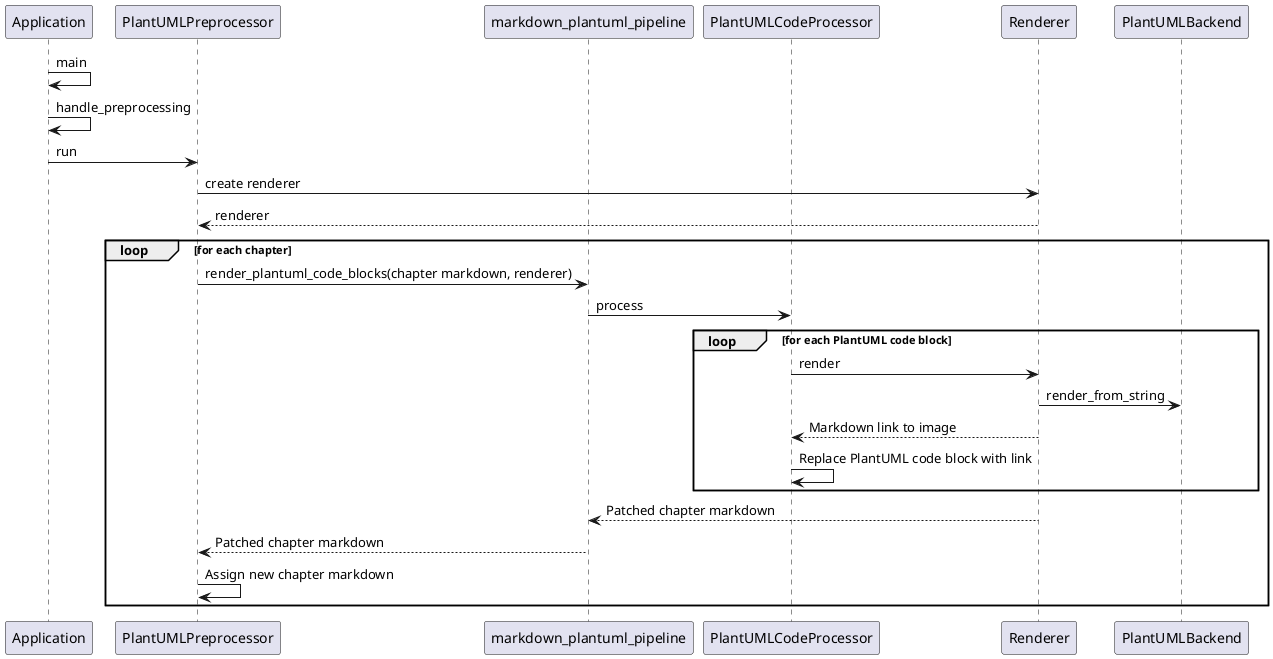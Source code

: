 @startuml
participant Application
participant PlantUMLPreprocessor
participant markdown_plantuml_pipeline
participant PlantUMLCodeProcessor
participant Renderer
participant PlantUMLBackend

Application -> Application: main
	Application -> Application: handle_preprocessing
	Application -> PlantUMLPreprocessor: run
		PlantUMLPreprocessor -> Renderer: create renderer
		Renderer --> PlantUMLPreprocessor: renderer
		loop for each chapter
			PlantUMLPreprocessor -> markdown_plantuml_pipeline: render_plantuml_code_blocks(chapter markdown, renderer)
			markdown_plantuml_pipeline -> PlantUMLCodeProcessor: process
			loop for each PlantUML code block
				PlantUMLCodeProcessor -> Renderer: render
					Renderer -> PlantUMLBackend: render_from_string
				Renderer --> PlantUMLCodeProcessor: Markdown link to image
				PlantUMLCodeProcessor -> PlantUMLCodeProcessor: Replace PlantUML code block with link
			end				
			Renderer --> markdown_plantuml_pipeline: Patched chapter markdown
			markdown_plantuml_pipeline --> PlantUMLPreprocessor: Patched chapter markdown
			PlantUMLPreprocessor -> PlantUMLPreprocessor: Assign new chapter markdown
		end
@enduml